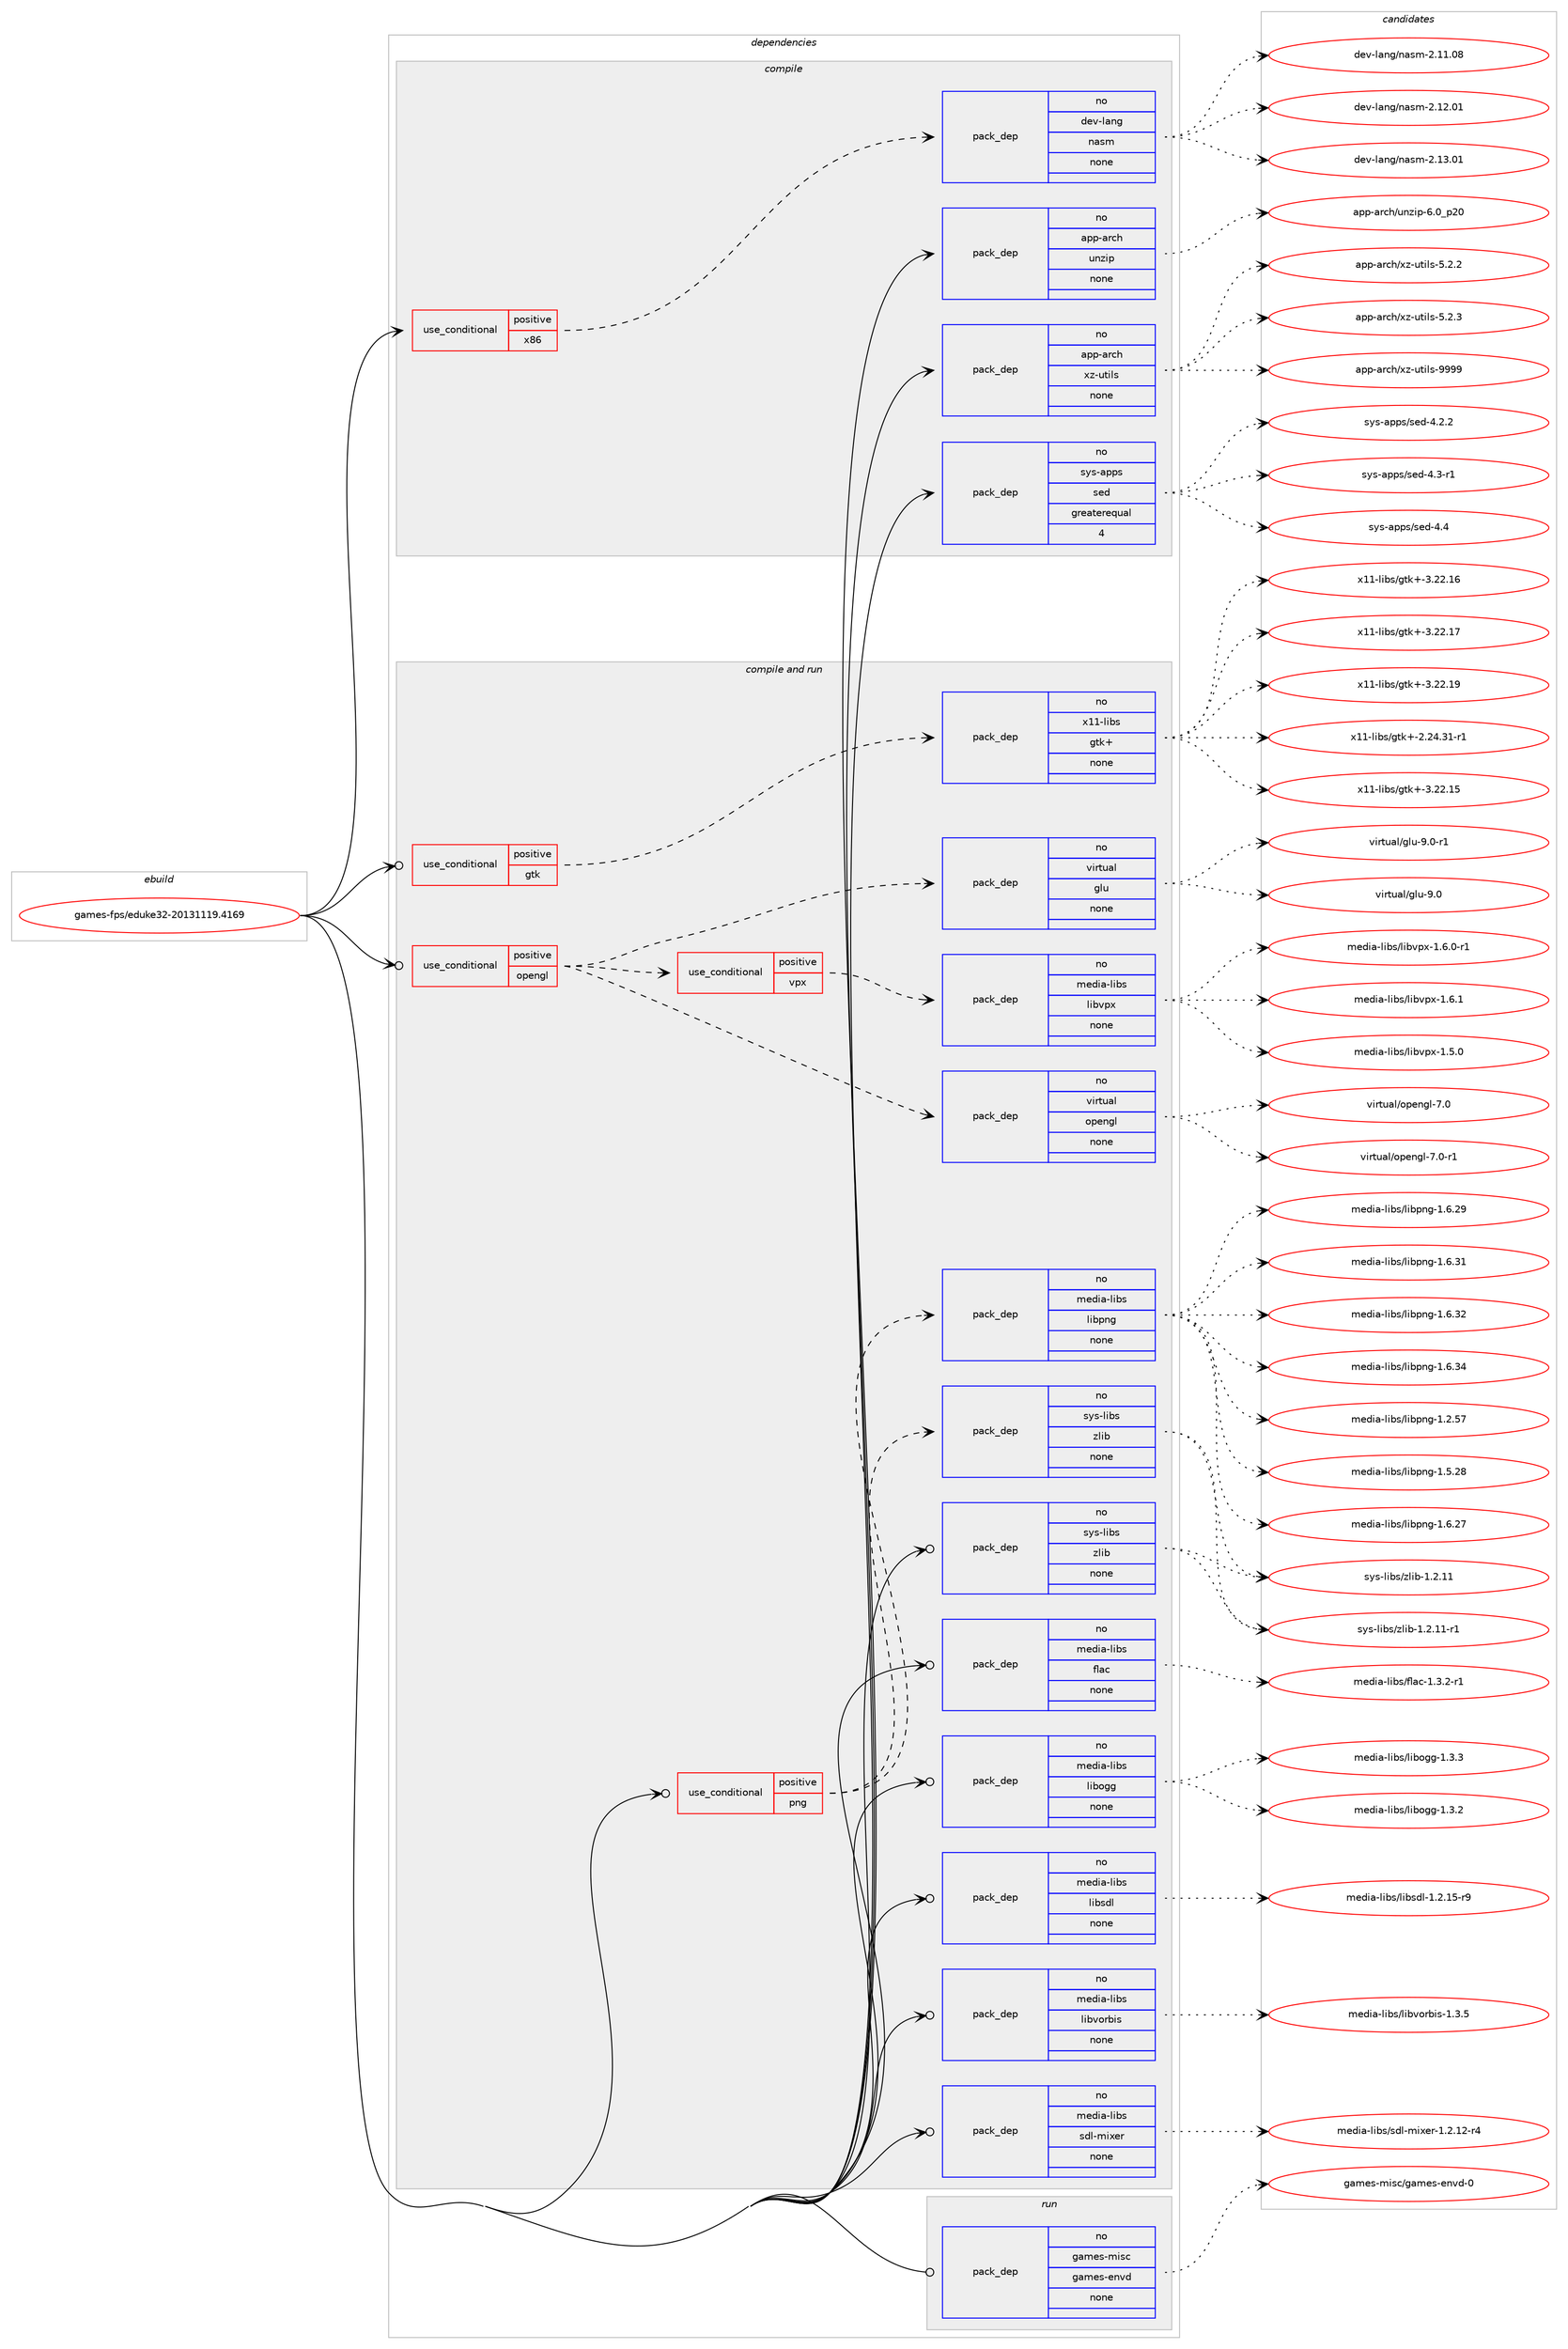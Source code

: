digraph prolog {

# *************
# Graph options
# *************

newrank=true;
concentrate=true;
compound=true;
graph [rankdir=LR,fontname=Helvetica,fontsize=10,ranksep=1.5];#, ranksep=2.5, nodesep=0.2];
edge  [arrowhead=vee];
node  [fontname=Helvetica,fontsize=10];

# **********
# The ebuild
# **********

subgraph cluster_leftcol {
color=gray;
rank=same;
label=<<i>ebuild</i>>;
id [label="games-fps/eduke32-20131119.4169", color=red, width=4, href="../games-fps/eduke32-20131119.4169.svg"];
}

# ****************
# The dependencies
# ****************

subgraph cluster_midcol {
color=gray;
label=<<i>dependencies</i>>;
subgraph cluster_compile {
fillcolor="#eeeeee";
style=filled;
label=<<i>compile</i>>;
subgraph cond80350 {
dependency298397 [label=<<TABLE BORDER="0" CELLBORDER="1" CELLSPACING="0" CELLPADDING="4"><TR><TD ROWSPAN="3" CELLPADDING="10">use_conditional</TD></TR><TR><TD>positive</TD></TR><TR><TD>x86</TD></TR></TABLE>>, shape=none, color=red];
subgraph pack213538 {
dependency298398 [label=<<TABLE BORDER="0" CELLBORDER="1" CELLSPACING="0" CELLPADDING="4" WIDTH="220"><TR><TD ROWSPAN="6" CELLPADDING="30">pack_dep</TD></TR><TR><TD WIDTH="110">no</TD></TR><TR><TD>dev-lang</TD></TR><TR><TD>nasm</TD></TR><TR><TD>none</TD></TR><TR><TD></TD></TR></TABLE>>, shape=none, color=blue];
}
dependency298397:e -> dependency298398:w [weight=20,style="dashed",arrowhead="vee"];
}
id:e -> dependency298397:w [weight=20,style="solid",arrowhead="vee"];
subgraph pack213539 {
dependency298399 [label=<<TABLE BORDER="0" CELLBORDER="1" CELLSPACING="0" CELLPADDING="4" WIDTH="220"><TR><TD ROWSPAN="6" CELLPADDING="30">pack_dep</TD></TR><TR><TD WIDTH="110">no</TD></TR><TR><TD>app-arch</TD></TR><TR><TD>unzip</TD></TR><TR><TD>none</TD></TR><TR><TD></TD></TR></TABLE>>, shape=none, color=blue];
}
id:e -> dependency298399:w [weight=20,style="solid",arrowhead="vee"];
subgraph pack213540 {
dependency298400 [label=<<TABLE BORDER="0" CELLBORDER="1" CELLSPACING="0" CELLPADDING="4" WIDTH="220"><TR><TD ROWSPAN="6" CELLPADDING="30">pack_dep</TD></TR><TR><TD WIDTH="110">no</TD></TR><TR><TD>app-arch</TD></TR><TR><TD>xz-utils</TD></TR><TR><TD>none</TD></TR><TR><TD></TD></TR></TABLE>>, shape=none, color=blue];
}
id:e -> dependency298400:w [weight=20,style="solid",arrowhead="vee"];
subgraph pack213541 {
dependency298401 [label=<<TABLE BORDER="0" CELLBORDER="1" CELLSPACING="0" CELLPADDING="4" WIDTH="220"><TR><TD ROWSPAN="6" CELLPADDING="30">pack_dep</TD></TR><TR><TD WIDTH="110">no</TD></TR><TR><TD>sys-apps</TD></TR><TR><TD>sed</TD></TR><TR><TD>greaterequal</TD></TR><TR><TD>4</TD></TR></TABLE>>, shape=none, color=blue];
}
id:e -> dependency298401:w [weight=20,style="solid",arrowhead="vee"];
}
subgraph cluster_compileandrun {
fillcolor="#eeeeee";
style=filled;
label=<<i>compile and run</i>>;
subgraph cond80351 {
dependency298402 [label=<<TABLE BORDER="0" CELLBORDER="1" CELLSPACING="0" CELLPADDING="4"><TR><TD ROWSPAN="3" CELLPADDING="10">use_conditional</TD></TR><TR><TD>positive</TD></TR><TR><TD>gtk</TD></TR></TABLE>>, shape=none, color=red];
subgraph pack213542 {
dependency298403 [label=<<TABLE BORDER="0" CELLBORDER="1" CELLSPACING="0" CELLPADDING="4" WIDTH="220"><TR><TD ROWSPAN="6" CELLPADDING="30">pack_dep</TD></TR><TR><TD WIDTH="110">no</TD></TR><TR><TD>x11-libs</TD></TR><TR><TD>gtk+</TD></TR><TR><TD>none</TD></TR><TR><TD></TD></TR></TABLE>>, shape=none, color=blue];
}
dependency298402:e -> dependency298403:w [weight=20,style="dashed",arrowhead="vee"];
}
id:e -> dependency298402:w [weight=20,style="solid",arrowhead="odotvee"];
subgraph cond80352 {
dependency298404 [label=<<TABLE BORDER="0" CELLBORDER="1" CELLSPACING="0" CELLPADDING="4"><TR><TD ROWSPAN="3" CELLPADDING="10">use_conditional</TD></TR><TR><TD>positive</TD></TR><TR><TD>opengl</TD></TR></TABLE>>, shape=none, color=red];
subgraph pack213543 {
dependency298405 [label=<<TABLE BORDER="0" CELLBORDER="1" CELLSPACING="0" CELLPADDING="4" WIDTH="220"><TR><TD ROWSPAN="6" CELLPADDING="30">pack_dep</TD></TR><TR><TD WIDTH="110">no</TD></TR><TR><TD>virtual</TD></TR><TR><TD>glu</TD></TR><TR><TD>none</TD></TR><TR><TD></TD></TR></TABLE>>, shape=none, color=blue];
}
dependency298404:e -> dependency298405:w [weight=20,style="dashed",arrowhead="vee"];
subgraph pack213544 {
dependency298406 [label=<<TABLE BORDER="0" CELLBORDER="1" CELLSPACING="0" CELLPADDING="4" WIDTH="220"><TR><TD ROWSPAN="6" CELLPADDING="30">pack_dep</TD></TR><TR><TD WIDTH="110">no</TD></TR><TR><TD>virtual</TD></TR><TR><TD>opengl</TD></TR><TR><TD>none</TD></TR><TR><TD></TD></TR></TABLE>>, shape=none, color=blue];
}
dependency298404:e -> dependency298406:w [weight=20,style="dashed",arrowhead="vee"];
subgraph cond80353 {
dependency298407 [label=<<TABLE BORDER="0" CELLBORDER="1" CELLSPACING="0" CELLPADDING="4"><TR><TD ROWSPAN="3" CELLPADDING="10">use_conditional</TD></TR><TR><TD>positive</TD></TR><TR><TD>vpx</TD></TR></TABLE>>, shape=none, color=red];
subgraph pack213545 {
dependency298408 [label=<<TABLE BORDER="0" CELLBORDER="1" CELLSPACING="0" CELLPADDING="4" WIDTH="220"><TR><TD ROWSPAN="6" CELLPADDING="30">pack_dep</TD></TR><TR><TD WIDTH="110">no</TD></TR><TR><TD>media-libs</TD></TR><TR><TD>libvpx</TD></TR><TR><TD>none</TD></TR><TR><TD></TD></TR></TABLE>>, shape=none, color=blue];
}
dependency298407:e -> dependency298408:w [weight=20,style="dashed",arrowhead="vee"];
}
dependency298404:e -> dependency298407:w [weight=20,style="dashed",arrowhead="vee"];
}
id:e -> dependency298404:w [weight=20,style="solid",arrowhead="odotvee"];
subgraph cond80354 {
dependency298409 [label=<<TABLE BORDER="0" CELLBORDER="1" CELLSPACING="0" CELLPADDING="4"><TR><TD ROWSPAN="3" CELLPADDING="10">use_conditional</TD></TR><TR><TD>positive</TD></TR><TR><TD>png</TD></TR></TABLE>>, shape=none, color=red];
subgraph pack213546 {
dependency298410 [label=<<TABLE BORDER="0" CELLBORDER="1" CELLSPACING="0" CELLPADDING="4" WIDTH="220"><TR><TD ROWSPAN="6" CELLPADDING="30">pack_dep</TD></TR><TR><TD WIDTH="110">no</TD></TR><TR><TD>media-libs</TD></TR><TR><TD>libpng</TD></TR><TR><TD>none</TD></TR><TR><TD></TD></TR></TABLE>>, shape=none, color=blue];
}
dependency298409:e -> dependency298410:w [weight=20,style="dashed",arrowhead="vee"];
subgraph pack213547 {
dependency298411 [label=<<TABLE BORDER="0" CELLBORDER="1" CELLSPACING="0" CELLPADDING="4" WIDTH="220"><TR><TD ROWSPAN="6" CELLPADDING="30">pack_dep</TD></TR><TR><TD WIDTH="110">no</TD></TR><TR><TD>sys-libs</TD></TR><TR><TD>zlib</TD></TR><TR><TD>none</TD></TR><TR><TD></TD></TR></TABLE>>, shape=none, color=blue];
}
dependency298409:e -> dependency298411:w [weight=20,style="dashed",arrowhead="vee"];
}
id:e -> dependency298409:w [weight=20,style="solid",arrowhead="odotvee"];
subgraph pack213548 {
dependency298412 [label=<<TABLE BORDER="0" CELLBORDER="1" CELLSPACING="0" CELLPADDING="4" WIDTH="220"><TR><TD ROWSPAN="6" CELLPADDING="30">pack_dep</TD></TR><TR><TD WIDTH="110">no</TD></TR><TR><TD>media-libs</TD></TR><TR><TD>flac</TD></TR><TR><TD>none</TD></TR><TR><TD></TD></TR></TABLE>>, shape=none, color=blue];
}
id:e -> dependency298412:w [weight=20,style="solid",arrowhead="odotvee"];
subgraph pack213549 {
dependency298413 [label=<<TABLE BORDER="0" CELLBORDER="1" CELLSPACING="0" CELLPADDING="4" WIDTH="220"><TR><TD ROWSPAN="6" CELLPADDING="30">pack_dep</TD></TR><TR><TD WIDTH="110">no</TD></TR><TR><TD>media-libs</TD></TR><TR><TD>libogg</TD></TR><TR><TD>none</TD></TR><TR><TD></TD></TR></TABLE>>, shape=none, color=blue];
}
id:e -> dependency298413:w [weight=20,style="solid",arrowhead="odotvee"];
subgraph pack213550 {
dependency298414 [label=<<TABLE BORDER="0" CELLBORDER="1" CELLSPACING="0" CELLPADDING="4" WIDTH="220"><TR><TD ROWSPAN="6" CELLPADDING="30">pack_dep</TD></TR><TR><TD WIDTH="110">no</TD></TR><TR><TD>media-libs</TD></TR><TR><TD>libsdl</TD></TR><TR><TD>none</TD></TR><TR><TD></TD></TR></TABLE>>, shape=none, color=blue];
}
id:e -> dependency298414:w [weight=20,style="solid",arrowhead="odotvee"];
subgraph pack213551 {
dependency298415 [label=<<TABLE BORDER="0" CELLBORDER="1" CELLSPACING="0" CELLPADDING="4" WIDTH="220"><TR><TD ROWSPAN="6" CELLPADDING="30">pack_dep</TD></TR><TR><TD WIDTH="110">no</TD></TR><TR><TD>media-libs</TD></TR><TR><TD>libvorbis</TD></TR><TR><TD>none</TD></TR><TR><TD></TD></TR></TABLE>>, shape=none, color=blue];
}
id:e -> dependency298415:w [weight=20,style="solid",arrowhead="odotvee"];
subgraph pack213552 {
dependency298416 [label=<<TABLE BORDER="0" CELLBORDER="1" CELLSPACING="0" CELLPADDING="4" WIDTH="220"><TR><TD ROWSPAN="6" CELLPADDING="30">pack_dep</TD></TR><TR><TD WIDTH="110">no</TD></TR><TR><TD>media-libs</TD></TR><TR><TD>sdl-mixer</TD></TR><TR><TD>none</TD></TR><TR><TD></TD></TR></TABLE>>, shape=none, color=blue];
}
id:e -> dependency298416:w [weight=20,style="solid",arrowhead="odotvee"];
subgraph pack213553 {
dependency298417 [label=<<TABLE BORDER="0" CELLBORDER="1" CELLSPACING="0" CELLPADDING="4" WIDTH="220"><TR><TD ROWSPAN="6" CELLPADDING="30">pack_dep</TD></TR><TR><TD WIDTH="110">no</TD></TR><TR><TD>sys-libs</TD></TR><TR><TD>zlib</TD></TR><TR><TD>none</TD></TR><TR><TD></TD></TR></TABLE>>, shape=none, color=blue];
}
id:e -> dependency298417:w [weight=20,style="solid",arrowhead="odotvee"];
}
subgraph cluster_run {
fillcolor="#eeeeee";
style=filled;
label=<<i>run</i>>;
subgraph pack213554 {
dependency298418 [label=<<TABLE BORDER="0" CELLBORDER="1" CELLSPACING="0" CELLPADDING="4" WIDTH="220"><TR><TD ROWSPAN="6" CELLPADDING="30">pack_dep</TD></TR><TR><TD WIDTH="110">no</TD></TR><TR><TD>games-misc</TD></TR><TR><TD>games-envd</TD></TR><TR><TD>none</TD></TR><TR><TD></TD></TR></TABLE>>, shape=none, color=blue];
}
id:e -> dependency298418:w [weight=20,style="solid",arrowhead="odot"];
}
}

# **************
# The candidates
# **************

subgraph cluster_choices {
rank=same;
color=gray;
label=<<i>candidates</i>>;

subgraph choice213538 {
color=black;
nodesep=1;
choice100101118451089711010347110971151094550464949464856 [label="dev-lang/nasm-2.11.08", color=red, width=4,href="../dev-lang/nasm-2.11.08.svg"];
choice100101118451089711010347110971151094550464950464849 [label="dev-lang/nasm-2.12.01", color=red, width=4,href="../dev-lang/nasm-2.12.01.svg"];
choice100101118451089711010347110971151094550464951464849 [label="dev-lang/nasm-2.13.01", color=red, width=4,href="../dev-lang/nasm-2.13.01.svg"];
dependency298398:e -> choice100101118451089711010347110971151094550464949464856:w [style=dotted,weight="100"];
dependency298398:e -> choice100101118451089711010347110971151094550464950464849:w [style=dotted,weight="100"];
dependency298398:e -> choice100101118451089711010347110971151094550464951464849:w [style=dotted,weight="100"];
}
subgraph choice213539 {
color=black;
nodesep=1;
choice971121124597114991044711711012210511245544648951125048 [label="app-arch/unzip-6.0_p20", color=red, width=4,href="../app-arch/unzip-6.0_p20.svg"];
dependency298399:e -> choice971121124597114991044711711012210511245544648951125048:w [style=dotted,weight="100"];
}
subgraph choice213540 {
color=black;
nodesep=1;
choice971121124597114991044712012245117116105108115455346504650 [label="app-arch/xz-utils-5.2.2", color=red, width=4,href="../app-arch/xz-utils-5.2.2.svg"];
choice971121124597114991044712012245117116105108115455346504651 [label="app-arch/xz-utils-5.2.3", color=red, width=4,href="../app-arch/xz-utils-5.2.3.svg"];
choice9711211245971149910447120122451171161051081154557575757 [label="app-arch/xz-utils-9999", color=red, width=4,href="../app-arch/xz-utils-9999.svg"];
dependency298400:e -> choice971121124597114991044712012245117116105108115455346504650:w [style=dotted,weight="100"];
dependency298400:e -> choice971121124597114991044712012245117116105108115455346504651:w [style=dotted,weight="100"];
dependency298400:e -> choice9711211245971149910447120122451171161051081154557575757:w [style=dotted,weight="100"];
}
subgraph choice213541 {
color=black;
nodesep=1;
choice115121115459711211211547115101100455246504650 [label="sys-apps/sed-4.2.2", color=red, width=4,href="../sys-apps/sed-4.2.2.svg"];
choice115121115459711211211547115101100455246514511449 [label="sys-apps/sed-4.3-r1", color=red, width=4,href="../sys-apps/sed-4.3-r1.svg"];
choice11512111545971121121154711510110045524652 [label="sys-apps/sed-4.4", color=red, width=4,href="../sys-apps/sed-4.4.svg"];
dependency298401:e -> choice115121115459711211211547115101100455246504650:w [style=dotted,weight="100"];
dependency298401:e -> choice115121115459711211211547115101100455246514511449:w [style=dotted,weight="100"];
dependency298401:e -> choice11512111545971121121154711510110045524652:w [style=dotted,weight="100"];
}
subgraph choice213542 {
color=black;
nodesep=1;
choice12049494510810598115471031161074345504650524651494511449 [label="x11-libs/gtk+-2.24.31-r1", color=red, width=4,href="../x11-libs/gtk+-2.24.31-r1.svg"];
choice1204949451081059811547103116107434551465050464953 [label="x11-libs/gtk+-3.22.15", color=red, width=4,href="../x11-libs/gtk+-3.22.15.svg"];
choice1204949451081059811547103116107434551465050464954 [label="x11-libs/gtk+-3.22.16", color=red, width=4,href="../x11-libs/gtk+-3.22.16.svg"];
choice1204949451081059811547103116107434551465050464955 [label="x11-libs/gtk+-3.22.17", color=red, width=4,href="../x11-libs/gtk+-3.22.17.svg"];
choice1204949451081059811547103116107434551465050464957 [label="x11-libs/gtk+-3.22.19", color=red, width=4,href="../x11-libs/gtk+-3.22.19.svg"];
dependency298403:e -> choice12049494510810598115471031161074345504650524651494511449:w [style=dotted,weight="100"];
dependency298403:e -> choice1204949451081059811547103116107434551465050464953:w [style=dotted,weight="100"];
dependency298403:e -> choice1204949451081059811547103116107434551465050464954:w [style=dotted,weight="100"];
dependency298403:e -> choice1204949451081059811547103116107434551465050464955:w [style=dotted,weight="100"];
dependency298403:e -> choice1204949451081059811547103116107434551465050464957:w [style=dotted,weight="100"];
}
subgraph choice213543 {
color=black;
nodesep=1;
choice118105114116117971084710310811745574648 [label="virtual/glu-9.0", color=red, width=4,href="../virtual/glu-9.0.svg"];
choice1181051141161179710847103108117455746484511449 [label="virtual/glu-9.0-r1", color=red, width=4,href="../virtual/glu-9.0-r1.svg"];
dependency298405:e -> choice118105114116117971084710310811745574648:w [style=dotted,weight="100"];
dependency298405:e -> choice1181051141161179710847103108117455746484511449:w [style=dotted,weight="100"];
}
subgraph choice213544 {
color=black;
nodesep=1;
choice118105114116117971084711111210111010310845554648 [label="virtual/opengl-7.0", color=red, width=4,href="../virtual/opengl-7.0.svg"];
choice1181051141161179710847111112101110103108455546484511449 [label="virtual/opengl-7.0-r1", color=red, width=4,href="../virtual/opengl-7.0-r1.svg"];
dependency298406:e -> choice118105114116117971084711111210111010310845554648:w [style=dotted,weight="100"];
dependency298406:e -> choice1181051141161179710847111112101110103108455546484511449:w [style=dotted,weight="100"];
}
subgraph choice213545 {
color=black;
nodesep=1;
choice1091011001059745108105981154710810598118112120454946534648 [label="media-libs/libvpx-1.5.0", color=red, width=4,href="../media-libs/libvpx-1.5.0.svg"];
choice10910110010597451081059811547108105981181121204549465446484511449 [label="media-libs/libvpx-1.6.0-r1", color=red, width=4,href="../media-libs/libvpx-1.6.0-r1.svg"];
choice1091011001059745108105981154710810598118112120454946544649 [label="media-libs/libvpx-1.6.1", color=red, width=4,href="../media-libs/libvpx-1.6.1.svg"];
dependency298408:e -> choice1091011001059745108105981154710810598118112120454946534648:w [style=dotted,weight="100"];
dependency298408:e -> choice10910110010597451081059811547108105981181121204549465446484511449:w [style=dotted,weight="100"];
dependency298408:e -> choice1091011001059745108105981154710810598118112120454946544649:w [style=dotted,weight="100"];
}
subgraph choice213546 {
color=black;
nodesep=1;
choice109101100105974510810598115471081059811211010345494650465355 [label="media-libs/libpng-1.2.57", color=red, width=4,href="../media-libs/libpng-1.2.57.svg"];
choice109101100105974510810598115471081059811211010345494653465056 [label="media-libs/libpng-1.5.28", color=red, width=4,href="../media-libs/libpng-1.5.28.svg"];
choice109101100105974510810598115471081059811211010345494654465055 [label="media-libs/libpng-1.6.27", color=red, width=4,href="../media-libs/libpng-1.6.27.svg"];
choice109101100105974510810598115471081059811211010345494654465057 [label="media-libs/libpng-1.6.29", color=red, width=4,href="../media-libs/libpng-1.6.29.svg"];
choice109101100105974510810598115471081059811211010345494654465149 [label="media-libs/libpng-1.6.31", color=red, width=4,href="../media-libs/libpng-1.6.31.svg"];
choice109101100105974510810598115471081059811211010345494654465150 [label="media-libs/libpng-1.6.32", color=red, width=4,href="../media-libs/libpng-1.6.32.svg"];
choice109101100105974510810598115471081059811211010345494654465152 [label="media-libs/libpng-1.6.34", color=red, width=4,href="../media-libs/libpng-1.6.34.svg"];
dependency298410:e -> choice109101100105974510810598115471081059811211010345494650465355:w [style=dotted,weight="100"];
dependency298410:e -> choice109101100105974510810598115471081059811211010345494653465056:w [style=dotted,weight="100"];
dependency298410:e -> choice109101100105974510810598115471081059811211010345494654465055:w [style=dotted,weight="100"];
dependency298410:e -> choice109101100105974510810598115471081059811211010345494654465057:w [style=dotted,weight="100"];
dependency298410:e -> choice109101100105974510810598115471081059811211010345494654465149:w [style=dotted,weight="100"];
dependency298410:e -> choice109101100105974510810598115471081059811211010345494654465150:w [style=dotted,weight="100"];
dependency298410:e -> choice109101100105974510810598115471081059811211010345494654465152:w [style=dotted,weight="100"];
}
subgraph choice213547 {
color=black;
nodesep=1;
choice1151211154510810598115471221081059845494650464949 [label="sys-libs/zlib-1.2.11", color=red, width=4,href="../sys-libs/zlib-1.2.11.svg"];
choice11512111545108105981154712210810598454946504649494511449 [label="sys-libs/zlib-1.2.11-r1", color=red, width=4,href="../sys-libs/zlib-1.2.11-r1.svg"];
dependency298411:e -> choice1151211154510810598115471221081059845494650464949:w [style=dotted,weight="100"];
dependency298411:e -> choice11512111545108105981154712210810598454946504649494511449:w [style=dotted,weight="100"];
}
subgraph choice213548 {
color=black;
nodesep=1;
choice1091011001059745108105981154710210897994549465146504511449 [label="media-libs/flac-1.3.2-r1", color=red, width=4,href="../media-libs/flac-1.3.2-r1.svg"];
dependency298412:e -> choice1091011001059745108105981154710210897994549465146504511449:w [style=dotted,weight="100"];
}
subgraph choice213549 {
color=black;
nodesep=1;
choice1091011001059745108105981154710810598111103103454946514650 [label="media-libs/libogg-1.3.2", color=red, width=4,href="../media-libs/libogg-1.3.2.svg"];
choice1091011001059745108105981154710810598111103103454946514651 [label="media-libs/libogg-1.3.3", color=red, width=4,href="../media-libs/libogg-1.3.3.svg"];
dependency298413:e -> choice1091011001059745108105981154710810598111103103454946514650:w [style=dotted,weight="100"];
dependency298413:e -> choice1091011001059745108105981154710810598111103103454946514651:w [style=dotted,weight="100"];
}
subgraph choice213550 {
color=black;
nodesep=1;
choice1091011001059745108105981154710810598115100108454946504649534511457 [label="media-libs/libsdl-1.2.15-r9", color=red, width=4,href="../media-libs/libsdl-1.2.15-r9.svg"];
dependency298414:e -> choice1091011001059745108105981154710810598115100108454946504649534511457:w [style=dotted,weight="100"];
}
subgraph choice213551 {
color=black;
nodesep=1;
choice109101100105974510810598115471081059811811111498105115454946514653 [label="media-libs/libvorbis-1.3.5", color=red, width=4,href="../media-libs/libvorbis-1.3.5.svg"];
dependency298415:e -> choice109101100105974510810598115471081059811811111498105115454946514653:w [style=dotted,weight="100"];
}
subgraph choice213552 {
color=black;
nodesep=1;
choice1091011001059745108105981154711510010845109105120101114454946504649504511452 [label="media-libs/sdl-mixer-1.2.12-r4", color=red, width=4,href="../media-libs/sdl-mixer-1.2.12-r4.svg"];
dependency298416:e -> choice1091011001059745108105981154711510010845109105120101114454946504649504511452:w [style=dotted,weight="100"];
}
subgraph choice213553 {
color=black;
nodesep=1;
choice1151211154510810598115471221081059845494650464949 [label="sys-libs/zlib-1.2.11", color=red, width=4,href="../sys-libs/zlib-1.2.11.svg"];
choice11512111545108105981154712210810598454946504649494511449 [label="sys-libs/zlib-1.2.11-r1", color=red, width=4,href="../sys-libs/zlib-1.2.11-r1.svg"];
dependency298417:e -> choice1151211154510810598115471221081059845494650464949:w [style=dotted,weight="100"];
dependency298417:e -> choice11512111545108105981154712210810598454946504649494511449:w [style=dotted,weight="100"];
}
subgraph choice213554 {
color=black;
nodesep=1;
choice1039710910111545109105115994710397109101115451011101181004548 [label="games-misc/games-envd-0", color=red, width=4,href="../games-misc/games-envd-0.svg"];
dependency298418:e -> choice1039710910111545109105115994710397109101115451011101181004548:w [style=dotted,weight="100"];
}
}

}
